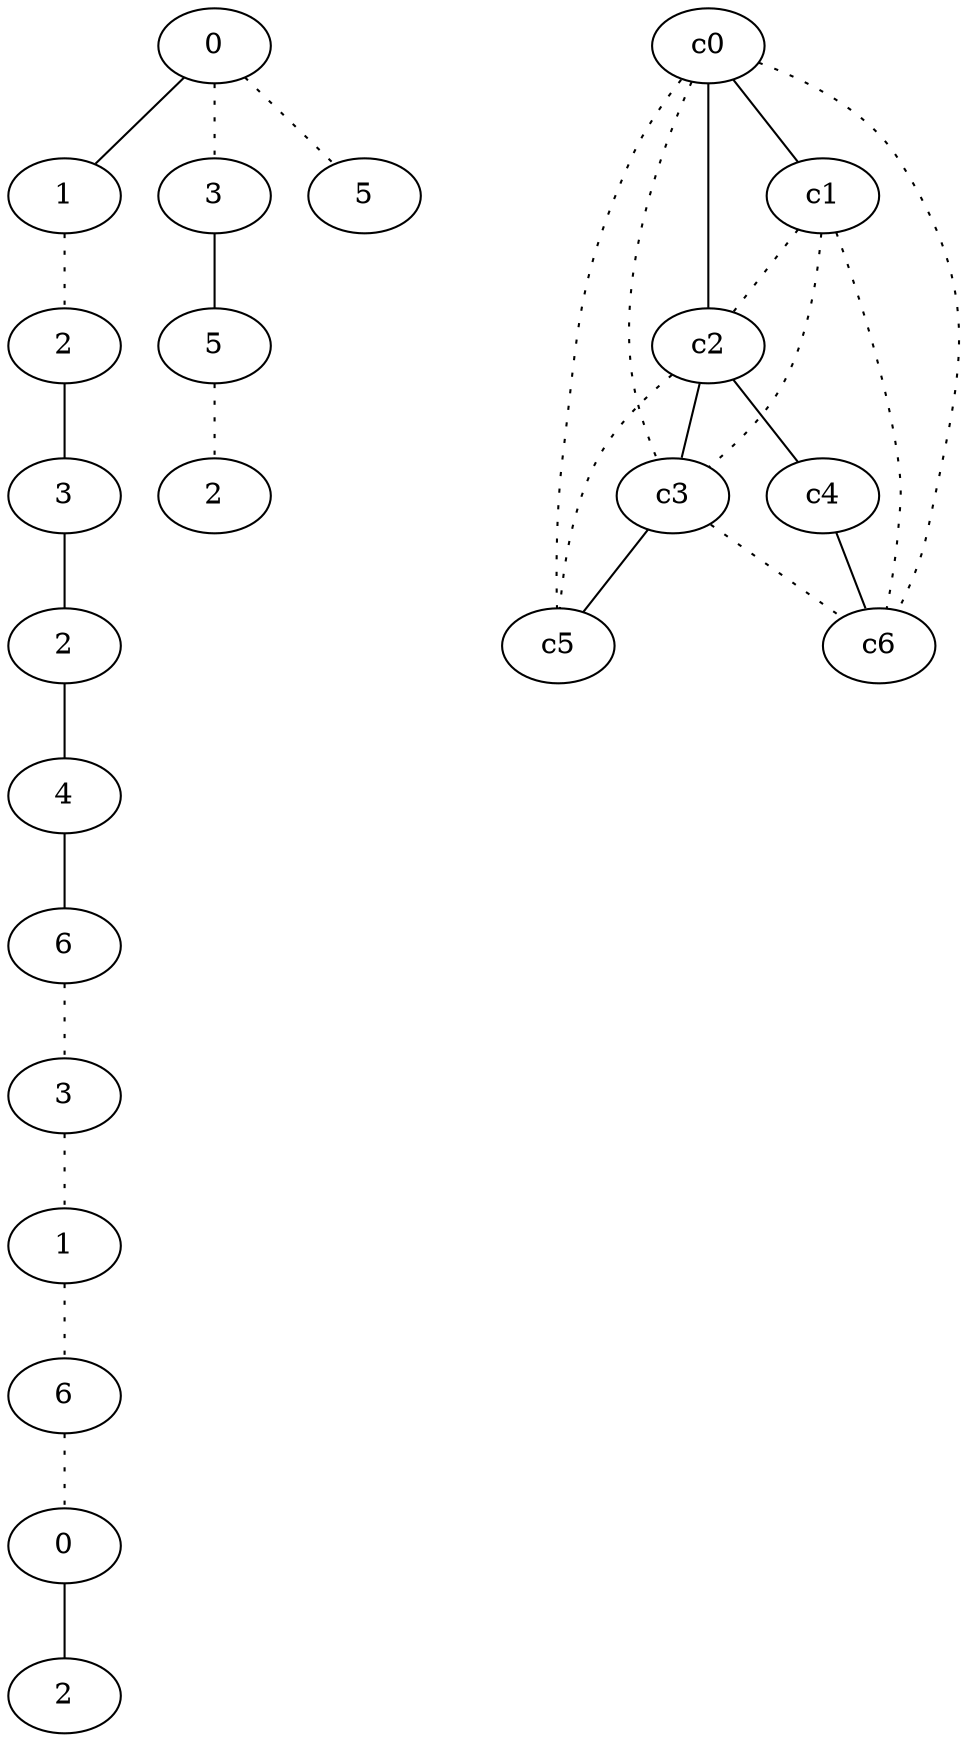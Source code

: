 graph {
a0[label=0];
a1[label=1];
a2[label=2];
a3[label=3];
a4[label=2];
a5[label=4];
a6[label=6];
a7[label=3];
a8[label=1];
a9[label=6];
a10[label=0];
a11[label=2];
a12[label=3];
a13[label=5];
a14[label=2];
a15[label=5];
a0 -- a1;
a0 -- a12 [style=dotted];
a0 -- a15 [style=dotted];
a1 -- a2 [style=dotted];
a2 -- a3;
a3 -- a4;
a4 -- a5;
a5 -- a6;
a6 -- a7 [style=dotted];
a7 -- a8 [style=dotted];
a8 -- a9 [style=dotted];
a9 -- a10 [style=dotted];
a10 -- a11;
a12 -- a13;
a13 -- a14 [style=dotted];
c0 -- c1;
c0 -- c2;
c0 -- c3 [style=dotted];
c0 -- c5 [style=dotted];
c0 -- c6 [style=dotted];
c1 -- c2 [style=dotted];
c1 -- c3 [style=dotted];
c1 -- c6 [style=dotted];
c2 -- c3;
c2 -- c4;
c2 -- c5 [style=dotted];
c3 -- c5;
c3 -- c6 [style=dotted];
c4 -- c6;
}
